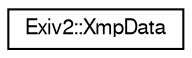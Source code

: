 digraph "Graphical Class Hierarchy"
{
  edge [fontname="FreeSans",fontsize="10",labelfontname="FreeSans",labelfontsize="10"];
  node [fontname="FreeSans",fontsize="10",shape=record];
  rankdir="LR";
  Node1 [label="Exiv2::XmpData",height=0.2,width=0.4,color="black", fillcolor="white", style="filled",URL="$classExiv2_1_1XmpData.html",tooltip="A container for XMP data. This is a top-level class of the Exiv2 library. "];
}
